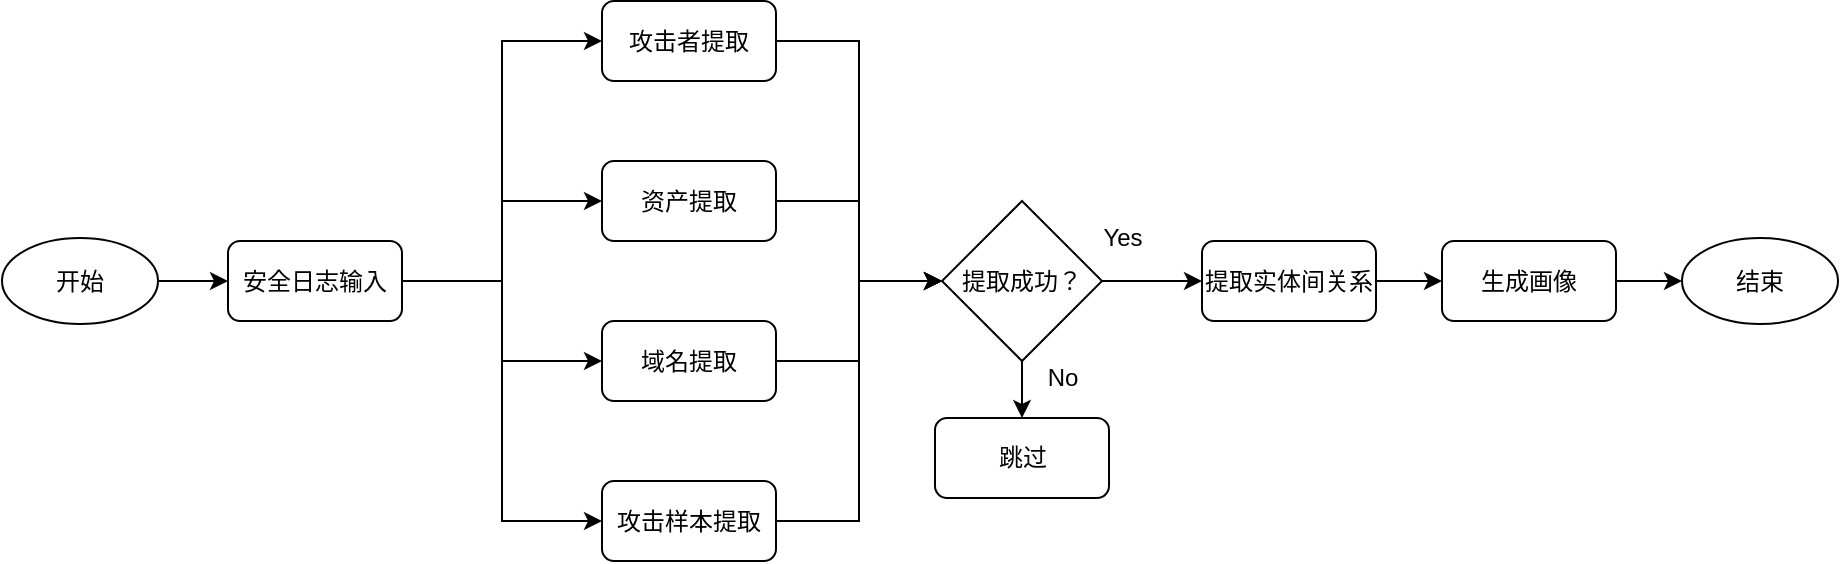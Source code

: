 <mxfile version="17.1.3" type="github">
  <diagram id="C5RBs43oDa-KdzZeNtuy" name="Page-1">
    <mxGraphModel dx="1070" dy="681" grid="1" gridSize="10" guides="1" tooltips="1" connect="1" arrows="1" fold="1" page="1" pageScale="1" pageWidth="827" pageHeight="1169" math="0" shadow="0">
      <root>
        <mxCell id="WIyWlLk6GJQsqaUBKTNV-0" />
        <mxCell id="WIyWlLk6GJQsqaUBKTNV-1" parent="WIyWlLk6GJQsqaUBKTNV-0" />
        <mxCell id="SNB4UDbjZehtk4ZGgVXv-1" value="开始" style="ellipse;whiteSpace=wrap;html=1;" vertex="1" parent="WIyWlLk6GJQsqaUBKTNV-1">
          <mxGeometry x="90" y="130" width="78" height="43" as="geometry" />
        </mxCell>
        <mxCell id="SNB4UDbjZehtk4ZGgVXv-8" style="edgeStyle=orthogonalEdgeStyle;rounded=0;orthogonalLoop=1;jettySize=auto;html=1;entryX=0;entryY=0.5;entryDx=0;entryDy=0;" edge="1" parent="WIyWlLk6GJQsqaUBKTNV-1" source="SNB4UDbjZehtk4ZGgVXv-2" target="SNB4UDbjZehtk4ZGgVXv-4">
          <mxGeometry relative="1" as="geometry" />
        </mxCell>
        <mxCell id="SNB4UDbjZehtk4ZGgVXv-9" style="edgeStyle=orthogonalEdgeStyle;rounded=0;orthogonalLoop=1;jettySize=auto;html=1;entryX=0;entryY=0.5;entryDx=0;entryDy=0;" edge="1" parent="WIyWlLk6GJQsqaUBKTNV-1" source="SNB4UDbjZehtk4ZGgVXv-2" target="SNB4UDbjZehtk4ZGgVXv-5">
          <mxGeometry relative="1" as="geometry" />
        </mxCell>
        <mxCell id="SNB4UDbjZehtk4ZGgVXv-10" style="edgeStyle=orthogonalEdgeStyle;rounded=0;orthogonalLoop=1;jettySize=auto;html=1;" edge="1" parent="WIyWlLk6GJQsqaUBKTNV-1" source="SNB4UDbjZehtk4ZGgVXv-2" target="SNB4UDbjZehtk4ZGgVXv-6">
          <mxGeometry relative="1" as="geometry" />
        </mxCell>
        <mxCell id="SNB4UDbjZehtk4ZGgVXv-11" style="edgeStyle=orthogonalEdgeStyle;rounded=0;orthogonalLoop=1;jettySize=auto;html=1;entryX=0;entryY=0.5;entryDx=0;entryDy=0;" edge="1" parent="WIyWlLk6GJQsqaUBKTNV-1" source="SNB4UDbjZehtk4ZGgVXv-2" target="SNB4UDbjZehtk4ZGgVXv-7">
          <mxGeometry relative="1" as="geometry" />
        </mxCell>
        <mxCell id="SNB4UDbjZehtk4ZGgVXv-2" value="安全日志输入" style="rounded=1;whiteSpace=wrap;html=1;fontSize=12;glass=0;strokeWidth=1;shadow=0;" vertex="1" parent="WIyWlLk6GJQsqaUBKTNV-1">
          <mxGeometry x="203" y="131.5" width="87" height="40" as="geometry" />
        </mxCell>
        <mxCell id="SNB4UDbjZehtk4ZGgVXv-13" style="edgeStyle=orthogonalEdgeStyle;rounded=0;orthogonalLoop=1;jettySize=auto;html=1;entryX=0;entryY=0.5;entryDx=0;entryDy=0;" edge="1" parent="WIyWlLk6GJQsqaUBKTNV-1" source="SNB4UDbjZehtk4ZGgVXv-4" target="SNB4UDbjZehtk4ZGgVXv-12">
          <mxGeometry relative="1" as="geometry" />
        </mxCell>
        <mxCell id="SNB4UDbjZehtk4ZGgVXv-4" value="攻击者提取" style="rounded=1;whiteSpace=wrap;html=1;fontSize=12;glass=0;strokeWidth=1;shadow=0;" vertex="1" parent="WIyWlLk6GJQsqaUBKTNV-1">
          <mxGeometry x="390" y="11.5" width="87" height="40" as="geometry" />
        </mxCell>
        <mxCell id="SNB4UDbjZehtk4ZGgVXv-14" style="edgeStyle=orthogonalEdgeStyle;rounded=0;orthogonalLoop=1;jettySize=auto;html=1;" edge="1" parent="WIyWlLk6GJQsqaUBKTNV-1" source="SNB4UDbjZehtk4ZGgVXv-5" target="SNB4UDbjZehtk4ZGgVXv-12">
          <mxGeometry relative="1" as="geometry" />
        </mxCell>
        <mxCell id="SNB4UDbjZehtk4ZGgVXv-5" value="资产提取" style="rounded=1;whiteSpace=wrap;html=1;fontSize=12;glass=0;strokeWidth=1;shadow=0;" vertex="1" parent="WIyWlLk6GJQsqaUBKTNV-1">
          <mxGeometry x="390" y="91.5" width="87" height="40" as="geometry" />
        </mxCell>
        <mxCell id="SNB4UDbjZehtk4ZGgVXv-15" style="edgeStyle=orthogonalEdgeStyle;rounded=0;orthogonalLoop=1;jettySize=auto;html=1;" edge="1" parent="WIyWlLk6GJQsqaUBKTNV-1" source="SNB4UDbjZehtk4ZGgVXv-6" target="SNB4UDbjZehtk4ZGgVXv-12">
          <mxGeometry relative="1" as="geometry" />
        </mxCell>
        <mxCell id="SNB4UDbjZehtk4ZGgVXv-6" value="域名提取" style="rounded=1;whiteSpace=wrap;html=1;fontSize=12;glass=0;strokeWidth=1;shadow=0;" vertex="1" parent="WIyWlLk6GJQsqaUBKTNV-1">
          <mxGeometry x="390" y="171.5" width="87" height="40" as="geometry" />
        </mxCell>
        <mxCell id="SNB4UDbjZehtk4ZGgVXv-16" style="edgeStyle=orthogonalEdgeStyle;rounded=0;orthogonalLoop=1;jettySize=auto;html=1;entryX=0;entryY=0.5;entryDx=0;entryDy=0;" edge="1" parent="WIyWlLk6GJQsqaUBKTNV-1" source="SNB4UDbjZehtk4ZGgVXv-7" target="SNB4UDbjZehtk4ZGgVXv-12">
          <mxGeometry relative="1" as="geometry" />
        </mxCell>
        <mxCell id="SNB4UDbjZehtk4ZGgVXv-7" value="攻击样本提取" style="rounded=1;whiteSpace=wrap;html=1;fontSize=12;glass=0;strokeWidth=1;shadow=0;" vertex="1" parent="WIyWlLk6GJQsqaUBKTNV-1">
          <mxGeometry x="390" y="251.5" width="87" height="40" as="geometry" />
        </mxCell>
        <mxCell id="SNB4UDbjZehtk4ZGgVXv-18" value="" style="edgeStyle=orthogonalEdgeStyle;rounded=0;orthogonalLoop=1;jettySize=auto;html=1;" edge="1" parent="WIyWlLk6GJQsqaUBKTNV-1" source="SNB4UDbjZehtk4ZGgVXv-12" target="SNB4UDbjZehtk4ZGgVXv-17">
          <mxGeometry relative="1" as="geometry" />
        </mxCell>
        <mxCell id="SNB4UDbjZehtk4ZGgVXv-21" value="" style="edgeStyle=orthogonalEdgeStyle;rounded=0;orthogonalLoop=1;jettySize=auto;html=1;" edge="1" parent="WIyWlLk6GJQsqaUBKTNV-1" source="SNB4UDbjZehtk4ZGgVXv-12" target="SNB4UDbjZehtk4ZGgVXv-20">
          <mxGeometry relative="1" as="geometry" />
        </mxCell>
        <mxCell id="SNB4UDbjZehtk4ZGgVXv-12" value="提取成功？" style="rhombus;whiteSpace=wrap;html=1;" vertex="1" parent="WIyWlLk6GJQsqaUBKTNV-1">
          <mxGeometry x="560" y="111.5" width="80" height="80" as="geometry" />
        </mxCell>
        <mxCell id="SNB4UDbjZehtk4ZGgVXv-17" value="跳过" style="rounded=1;whiteSpace=wrap;html=1;fontSize=12;glass=0;strokeWidth=1;shadow=0;" vertex="1" parent="WIyWlLk6GJQsqaUBKTNV-1">
          <mxGeometry x="556.5" y="220" width="87" height="40" as="geometry" />
        </mxCell>
        <mxCell id="SNB4UDbjZehtk4ZGgVXv-19" value="No" style="text;html=1;align=center;verticalAlign=middle;resizable=0;points=[];autosize=1;strokeColor=none;fillColor=none;" vertex="1" parent="WIyWlLk6GJQsqaUBKTNV-1">
          <mxGeometry x="605" y="190" width="30" height="20" as="geometry" />
        </mxCell>
        <mxCell id="SNB4UDbjZehtk4ZGgVXv-24" value="" style="edgeStyle=orthogonalEdgeStyle;rounded=0;orthogonalLoop=1;jettySize=auto;html=1;" edge="1" parent="WIyWlLk6GJQsqaUBKTNV-1" source="SNB4UDbjZehtk4ZGgVXv-20" target="SNB4UDbjZehtk4ZGgVXv-22">
          <mxGeometry relative="1" as="geometry" />
        </mxCell>
        <mxCell id="SNB4UDbjZehtk4ZGgVXv-20" value="提取实体间关系" style="rounded=1;whiteSpace=wrap;html=1;fontSize=12;glass=0;strokeWidth=1;shadow=0;" vertex="1" parent="WIyWlLk6GJQsqaUBKTNV-1">
          <mxGeometry x="690" y="131.5" width="87" height="40" as="geometry" />
        </mxCell>
        <mxCell id="SNB4UDbjZehtk4ZGgVXv-25" value="" style="edgeStyle=orthogonalEdgeStyle;rounded=0;orthogonalLoop=1;jettySize=auto;html=1;" edge="1" parent="WIyWlLk6GJQsqaUBKTNV-1" source="SNB4UDbjZehtk4ZGgVXv-22" target="SNB4UDbjZehtk4ZGgVXv-23">
          <mxGeometry relative="1" as="geometry" />
        </mxCell>
        <mxCell id="SNB4UDbjZehtk4ZGgVXv-22" value="生成画像" style="rounded=1;whiteSpace=wrap;html=1;fontSize=12;glass=0;strokeWidth=1;shadow=0;" vertex="1" parent="WIyWlLk6GJQsqaUBKTNV-1">
          <mxGeometry x="810" y="131.5" width="87" height="40" as="geometry" />
        </mxCell>
        <mxCell id="SNB4UDbjZehtk4ZGgVXv-23" value="结束" style="ellipse;whiteSpace=wrap;html=1;" vertex="1" parent="WIyWlLk6GJQsqaUBKTNV-1">
          <mxGeometry x="930" y="130" width="78" height="43" as="geometry" />
        </mxCell>
        <mxCell id="SNB4UDbjZehtk4ZGgVXv-27" style="edgeStyle=orthogonalEdgeStyle;rounded=0;orthogonalLoop=1;jettySize=auto;html=1;exitX=1;exitY=0.5;exitDx=0;exitDy=0;entryX=0;entryY=0.5;entryDx=0;entryDy=0;" edge="1" parent="WIyWlLk6GJQsqaUBKTNV-1" source="SNB4UDbjZehtk4ZGgVXv-1" target="SNB4UDbjZehtk4ZGgVXv-2">
          <mxGeometry relative="1" as="geometry">
            <mxPoint x="300" y="161.481" as="sourcePoint" />
            <mxPoint x="400" y="201.481" as="targetPoint" />
          </mxGeometry>
        </mxCell>
        <mxCell id="SNB4UDbjZehtk4ZGgVXv-28" value="Yes" style="text;html=1;align=center;verticalAlign=middle;resizable=0;points=[];autosize=1;strokeColor=none;fillColor=none;" vertex="1" parent="WIyWlLk6GJQsqaUBKTNV-1">
          <mxGeometry x="635" y="120" width="30" height="20" as="geometry" />
        </mxCell>
      </root>
    </mxGraphModel>
  </diagram>
</mxfile>
